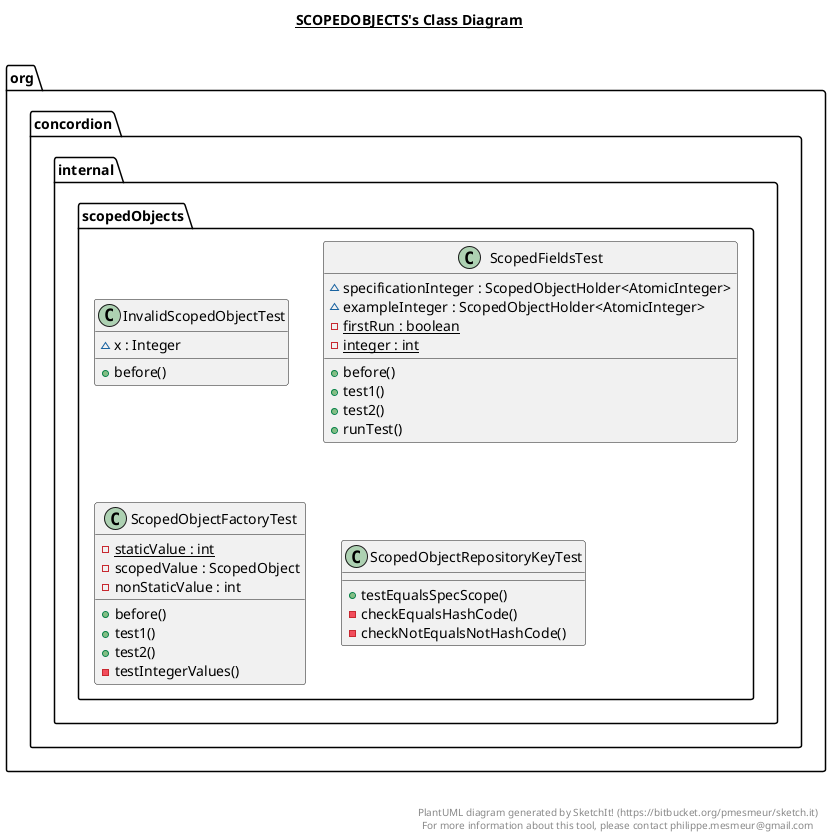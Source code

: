 @startuml

title __SCOPEDOBJECTS's Class Diagram__\n

  package org.concordion.internal {
    package org.concordion.internal.scopedObjects {
      class InvalidScopedObjectTest {
          ~ x : Integer
          + before()
      }
    }
  }
  

  package org.concordion.internal {
    package org.concordion.internal.scopedObjects {
      class ScopedFieldsTest {
          ~ specificationInteger : ScopedObjectHolder<AtomicInteger>
          ~ exampleInteger : ScopedObjectHolder<AtomicInteger>
          {static} - firstRun : boolean
          {static} - integer : int
          + before()
          + test1()
          + test2()
          + runTest()
      }
    }
  }
  

  package org.concordion.internal {
    package org.concordion.internal.scopedObjects {
      class ScopedObjectFactoryTest {
          {static} - staticValue : int
          - scopedValue : ScopedObject
          - nonStaticValue : int
          + before()
          + test1()
          + test2()
          - testIntegerValues()
      }
    }
  }
  

  package org.concordion.internal {
    package org.concordion.internal.scopedObjects {
      class ScopedObjectRepositoryKeyTest {
          + testEqualsSpecScope()
          - checkEqualsHashCode()
          - checkNotEqualsNotHashCode()
      }
    }
  }
  



right footer


PlantUML diagram generated by SketchIt! (https://bitbucket.org/pmesmeur/sketch.it)
For more information about this tool, please contact philippe.mesmeur@gmail.com
endfooter

@enduml
